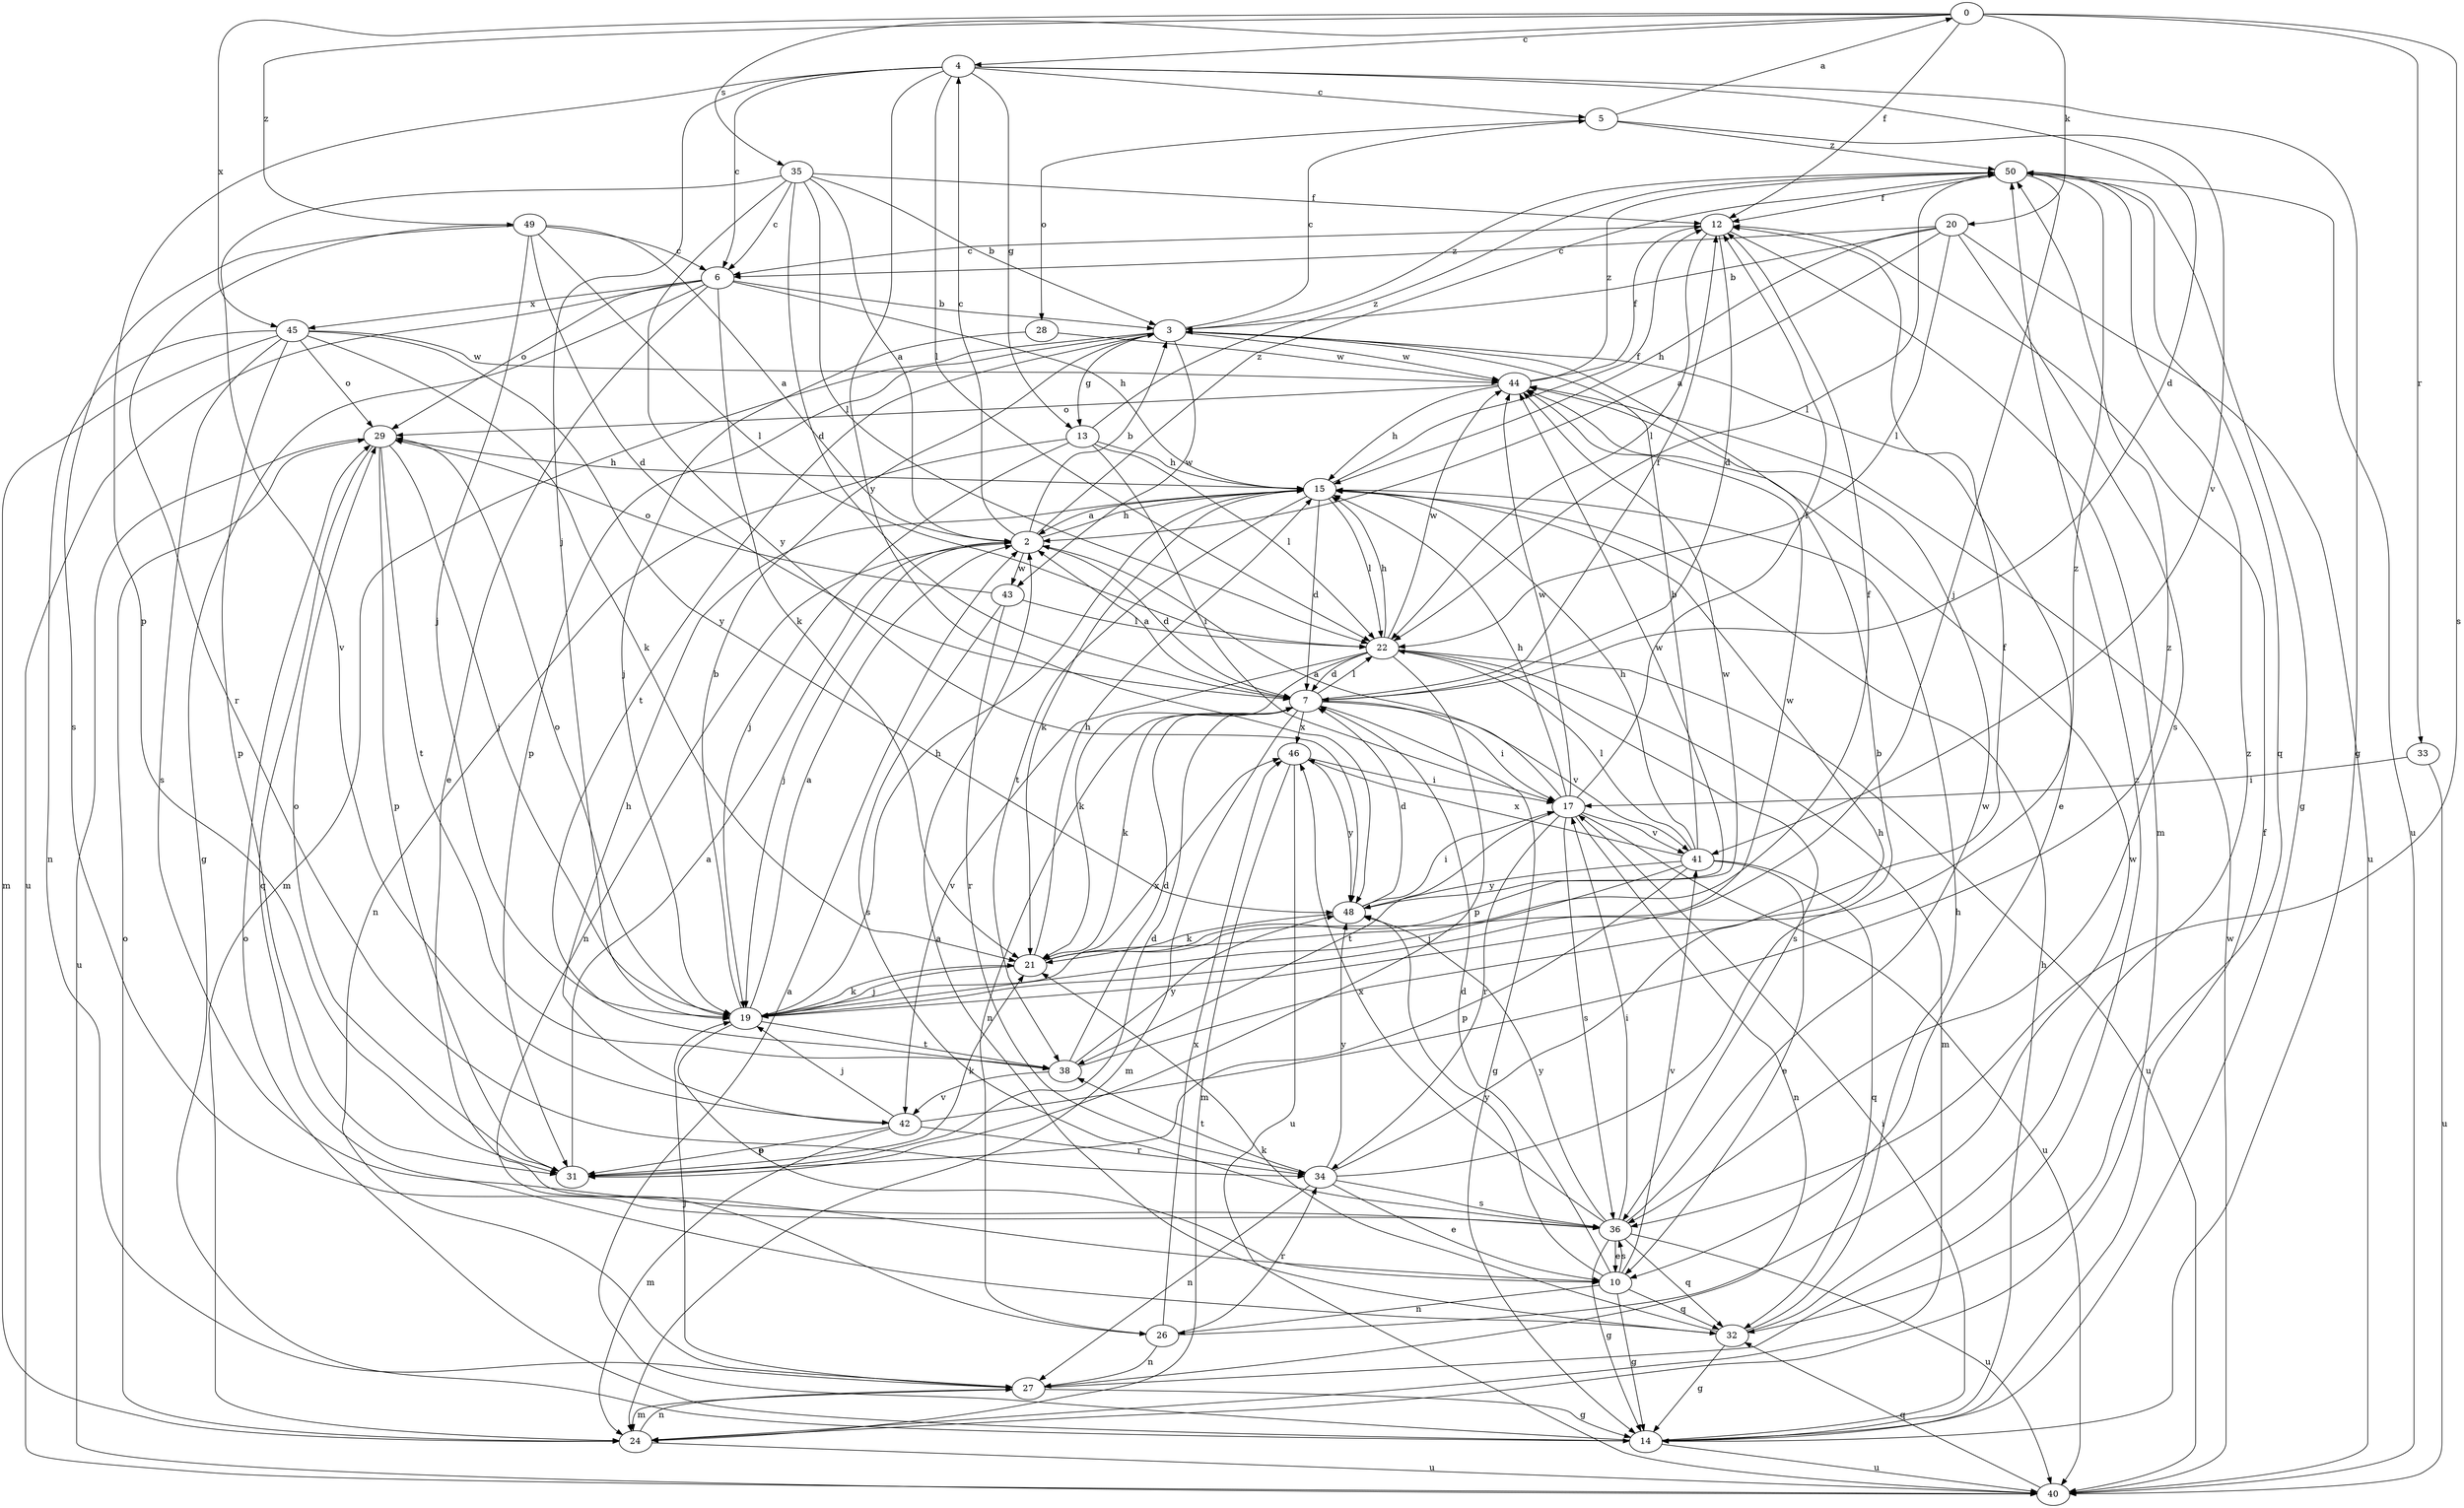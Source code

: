 strict digraph  {
0;
2;
3;
4;
5;
6;
7;
10;
12;
13;
14;
15;
17;
19;
20;
21;
22;
24;
26;
27;
28;
29;
31;
32;
33;
34;
35;
36;
38;
40;
41;
42;
43;
44;
45;
46;
48;
49;
50;
0 -> 4  [label=c];
0 -> 12  [label=f];
0 -> 20  [label=k];
0 -> 33  [label=r];
0 -> 35  [label=s];
0 -> 36  [label=s];
0 -> 45  [label=x];
0 -> 49  [label=z];
2 -> 3  [label=b];
2 -> 4  [label=c];
2 -> 7  [label=d];
2 -> 15  [label=h];
2 -> 19  [label=j];
2 -> 26  [label=n];
2 -> 43  [label=w];
2 -> 50  [label=z];
3 -> 5  [label=c];
3 -> 10  [label=e];
3 -> 13  [label=g];
3 -> 24  [label=m];
3 -> 31  [label=p];
3 -> 38  [label=t];
3 -> 43  [label=w];
3 -> 44  [label=w];
3 -> 50  [label=z];
4 -> 5  [label=c];
4 -> 6  [label=c];
4 -> 7  [label=d];
4 -> 13  [label=g];
4 -> 14  [label=g];
4 -> 19  [label=j];
4 -> 22  [label=l];
4 -> 31  [label=p];
4 -> 48  [label=y];
5 -> 0  [label=a];
5 -> 28  [label=o];
5 -> 41  [label=v];
5 -> 50  [label=z];
6 -> 3  [label=b];
6 -> 10  [label=e];
6 -> 14  [label=g];
6 -> 15  [label=h];
6 -> 21  [label=k];
6 -> 29  [label=o];
6 -> 40  [label=u];
6 -> 45  [label=x];
7 -> 2  [label=a];
7 -> 12  [label=f];
7 -> 14  [label=g];
7 -> 17  [label=i];
7 -> 21  [label=k];
7 -> 22  [label=l];
7 -> 24  [label=m];
7 -> 26  [label=n];
7 -> 41  [label=v];
7 -> 46  [label=x];
10 -> 7  [label=d];
10 -> 14  [label=g];
10 -> 26  [label=n];
10 -> 32  [label=q];
10 -> 36  [label=s];
10 -> 41  [label=v];
10 -> 48  [label=y];
12 -> 6  [label=c];
12 -> 7  [label=d];
12 -> 22  [label=l];
12 -> 24  [label=m];
13 -> 15  [label=h];
13 -> 17  [label=i];
13 -> 19  [label=j];
13 -> 22  [label=l];
13 -> 27  [label=n];
13 -> 50  [label=z];
14 -> 2  [label=a];
14 -> 12  [label=f];
14 -> 15  [label=h];
14 -> 17  [label=i];
14 -> 29  [label=o];
14 -> 40  [label=u];
15 -> 2  [label=a];
15 -> 7  [label=d];
15 -> 12  [label=f];
15 -> 21  [label=k];
15 -> 22  [label=l];
15 -> 38  [label=t];
17 -> 2  [label=a];
17 -> 12  [label=f];
17 -> 15  [label=h];
17 -> 27  [label=n];
17 -> 34  [label=r];
17 -> 36  [label=s];
17 -> 38  [label=t];
17 -> 40  [label=u];
17 -> 41  [label=v];
17 -> 44  [label=w];
19 -> 2  [label=a];
19 -> 3  [label=b];
19 -> 10  [label=e];
19 -> 15  [label=h];
19 -> 21  [label=k];
19 -> 29  [label=o];
19 -> 38  [label=t];
19 -> 44  [label=w];
19 -> 46  [label=x];
20 -> 2  [label=a];
20 -> 3  [label=b];
20 -> 6  [label=c];
20 -> 15  [label=h];
20 -> 22  [label=l];
20 -> 36  [label=s];
20 -> 40  [label=u];
21 -> 12  [label=f];
21 -> 15  [label=h];
21 -> 19  [label=j];
21 -> 44  [label=w];
21 -> 50  [label=z];
22 -> 7  [label=d];
22 -> 15  [label=h];
22 -> 21  [label=k];
22 -> 24  [label=m];
22 -> 31  [label=p];
22 -> 36  [label=s];
22 -> 40  [label=u];
22 -> 42  [label=v];
22 -> 44  [label=w];
24 -> 27  [label=n];
24 -> 29  [label=o];
24 -> 40  [label=u];
26 -> 27  [label=n];
26 -> 34  [label=r];
26 -> 44  [label=w];
26 -> 46  [label=x];
27 -> 14  [label=g];
27 -> 19  [label=j];
27 -> 24  [label=m];
27 -> 50  [label=z];
28 -> 19  [label=j];
28 -> 44  [label=w];
29 -> 15  [label=h];
29 -> 19  [label=j];
29 -> 31  [label=p];
29 -> 32  [label=q];
29 -> 38  [label=t];
29 -> 40  [label=u];
31 -> 2  [label=a];
31 -> 7  [label=d];
31 -> 21  [label=k];
31 -> 29  [label=o];
32 -> 2  [label=a];
32 -> 14  [label=g];
32 -> 15  [label=h];
32 -> 21  [label=k];
32 -> 50  [label=z];
33 -> 17  [label=i];
33 -> 40  [label=u];
34 -> 3  [label=b];
34 -> 10  [label=e];
34 -> 15  [label=h];
34 -> 27  [label=n];
34 -> 36  [label=s];
34 -> 38  [label=t];
34 -> 48  [label=y];
35 -> 2  [label=a];
35 -> 3  [label=b];
35 -> 6  [label=c];
35 -> 7  [label=d];
35 -> 12  [label=f];
35 -> 22  [label=l];
35 -> 42  [label=v];
35 -> 48  [label=y];
36 -> 10  [label=e];
36 -> 14  [label=g];
36 -> 17  [label=i];
36 -> 32  [label=q];
36 -> 40  [label=u];
36 -> 44  [label=w];
36 -> 46  [label=x];
36 -> 48  [label=y];
38 -> 7  [label=d];
38 -> 12  [label=f];
38 -> 42  [label=v];
38 -> 48  [label=y];
40 -> 32  [label=q];
40 -> 44  [label=w];
41 -> 3  [label=b];
41 -> 10  [label=e];
41 -> 15  [label=h];
41 -> 19  [label=j];
41 -> 22  [label=l];
41 -> 31  [label=p];
41 -> 32  [label=q];
41 -> 46  [label=x];
41 -> 48  [label=y];
42 -> 15  [label=h];
42 -> 19  [label=j];
42 -> 24  [label=m];
42 -> 31  [label=p];
42 -> 34  [label=r];
42 -> 50  [label=z];
43 -> 22  [label=l];
43 -> 29  [label=o];
43 -> 34  [label=r];
43 -> 36  [label=s];
44 -> 12  [label=f];
44 -> 15  [label=h];
44 -> 29  [label=o];
44 -> 50  [label=z];
45 -> 21  [label=k];
45 -> 24  [label=m];
45 -> 27  [label=n];
45 -> 29  [label=o];
45 -> 31  [label=p];
45 -> 36  [label=s];
45 -> 44  [label=w];
45 -> 48  [label=y];
46 -> 17  [label=i];
46 -> 24  [label=m];
46 -> 40  [label=u];
46 -> 48  [label=y];
48 -> 7  [label=d];
48 -> 17  [label=i];
48 -> 21  [label=k];
48 -> 44  [label=w];
49 -> 2  [label=a];
49 -> 6  [label=c];
49 -> 7  [label=d];
49 -> 19  [label=j];
49 -> 22  [label=l];
49 -> 34  [label=r];
49 -> 36  [label=s];
50 -> 12  [label=f];
50 -> 14  [label=g];
50 -> 19  [label=j];
50 -> 22  [label=l];
50 -> 32  [label=q];
50 -> 40  [label=u];
}
